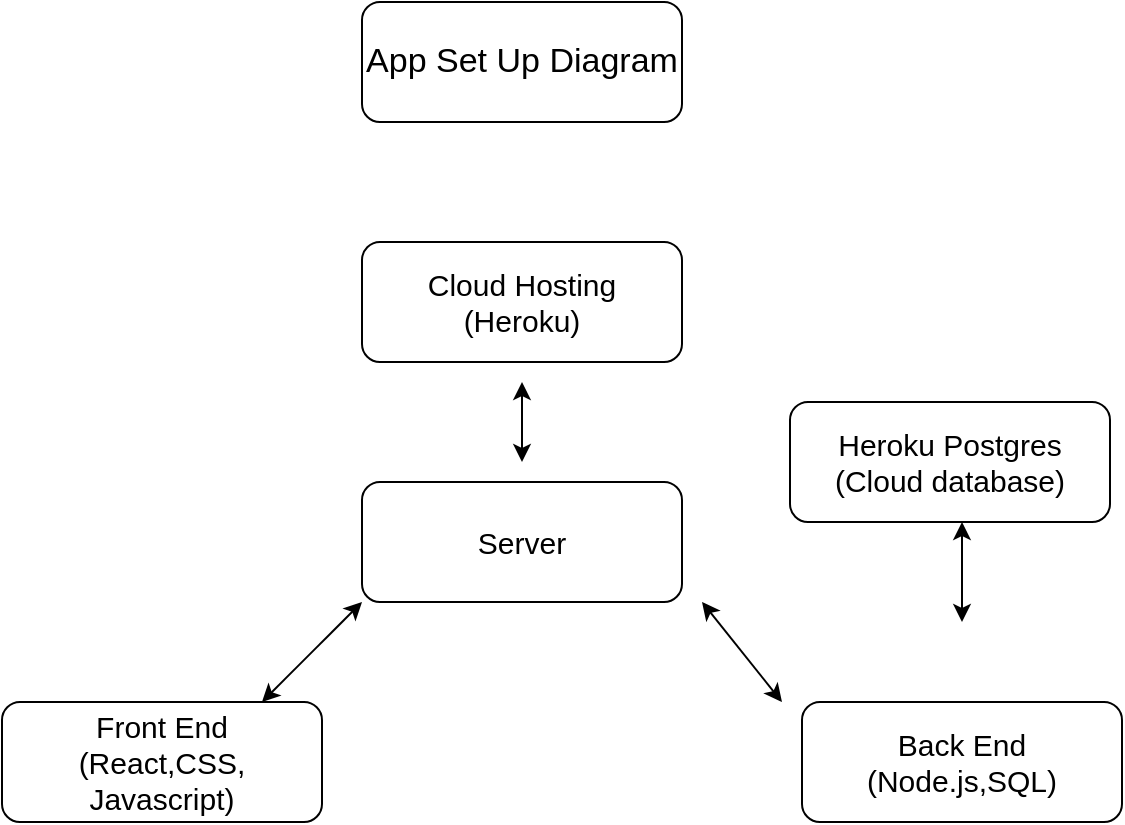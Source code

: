 <mxfile>
    <diagram id="0wjI9LroX5iWmMlo1q6n" name="Page-1">
        <mxGraphModel dx="578" dy="459" grid="1" gridSize="10" guides="1" tooltips="1" connect="1" arrows="1" fold="1" page="1" pageScale="1" pageWidth="827" pageHeight="1169" math="0" shadow="0">
            <root>
                <mxCell id="0"/>
                <mxCell id="1" parent="0"/>
                <mxCell id="2" value="App Set Up Diagram" style="rounded=1;whiteSpace=wrap;html=1;fontSize=17;" vertex="1" parent="1">
                    <mxGeometry x="200" y="10" width="160" height="60" as="geometry"/>
                </mxCell>
                <mxCell id="3" value="Cloud Hosting&lt;br&gt;(Heroku)" style="rounded=1;whiteSpace=wrap;html=1;fontSize=15;" vertex="1" parent="1">
                    <mxGeometry x="200" y="130" width="160" height="60" as="geometry"/>
                </mxCell>
                <mxCell id="5" value="Server" style="rounded=1;whiteSpace=wrap;html=1;fontSize=15;" vertex="1" parent="1">
                    <mxGeometry x="200" y="250" width="160" height="60" as="geometry"/>
                </mxCell>
                <mxCell id="6" value="" style="endArrow=classic;startArrow=classic;html=1;fontSize=15;" edge="1" parent="1">
                    <mxGeometry width="50" height="50" relative="1" as="geometry">
                        <mxPoint x="280" y="240" as="sourcePoint"/>
                        <mxPoint x="280" y="200" as="targetPoint"/>
                    </mxGeometry>
                </mxCell>
                <mxCell id="7" value="Heroku Postgres&lt;br&gt;(Cloud database)" style="rounded=1;whiteSpace=wrap;html=1;fontSize=15;" vertex="1" parent="1">
                    <mxGeometry x="414" y="210" width="160" height="60" as="geometry"/>
                </mxCell>
                <mxCell id="8" value="Back End&lt;br&gt;(Node.js,SQL)" style="rounded=1;whiteSpace=wrap;html=1;fontSize=15;" vertex="1" parent="1">
                    <mxGeometry x="420" y="360" width="160" height="60" as="geometry"/>
                </mxCell>
                <mxCell id="9" value="" style="endArrow=classic;startArrow=classic;html=1;fontSize=15;" edge="1" parent="1">
                    <mxGeometry width="50" height="50" relative="1" as="geometry">
                        <mxPoint x="500" y="320" as="sourcePoint"/>
                        <mxPoint x="500" y="270" as="targetPoint"/>
                    </mxGeometry>
                </mxCell>
                <mxCell id="10" value="Front End&lt;br&gt;(React,CSS,&lt;br&gt;Javascript)" style="rounded=1;whiteSpace=wrap;html=1;fontSize=15;" vertex="1" parent="1">
                    <mxGeometry x="20" y="360" width="160" height="60" as="geometry"/>
                </mxCell>
                <mxCell id="11" value="" style="endArrow=classic;startArrow=classic;html=1;fontSize=15;" edge="1" parent="1">
                    <mxGeometry width="50" height="50" relative="1" as="geometry">
                        <mxPoint x="370" y="310" as="sourcePoint"/>
                        <mxPoint x="410" y="360" as="targetPoint"/>
                        <Array as="points">
                            <mxPoint x="370" y="310"/>
                        </Array>
                    </mxGeometry>
                </mxCell>
                <mxCell id="12" value="" style="endArrow=classic;startArrow=classic;html=1;fontSize=15;" edge="1" parent="1">
                    <mxGeometry width="50" height="50" relative="1" as="geometry">
                        <mxPoint x="150" y="360" as="sourcePoint"/>
                        <mxPoint x="200" y="310" as="targetPoint"/>
                        <Array as="points">
                            <mxPoint x="170" y="340"/>
                            <mxPoint x="190" y="320"/>
                        </Array>
                    </mxGeometry>
                </mxCell>
            </root>
        </mxGraphModel>
    </diagram>
</mxfile>